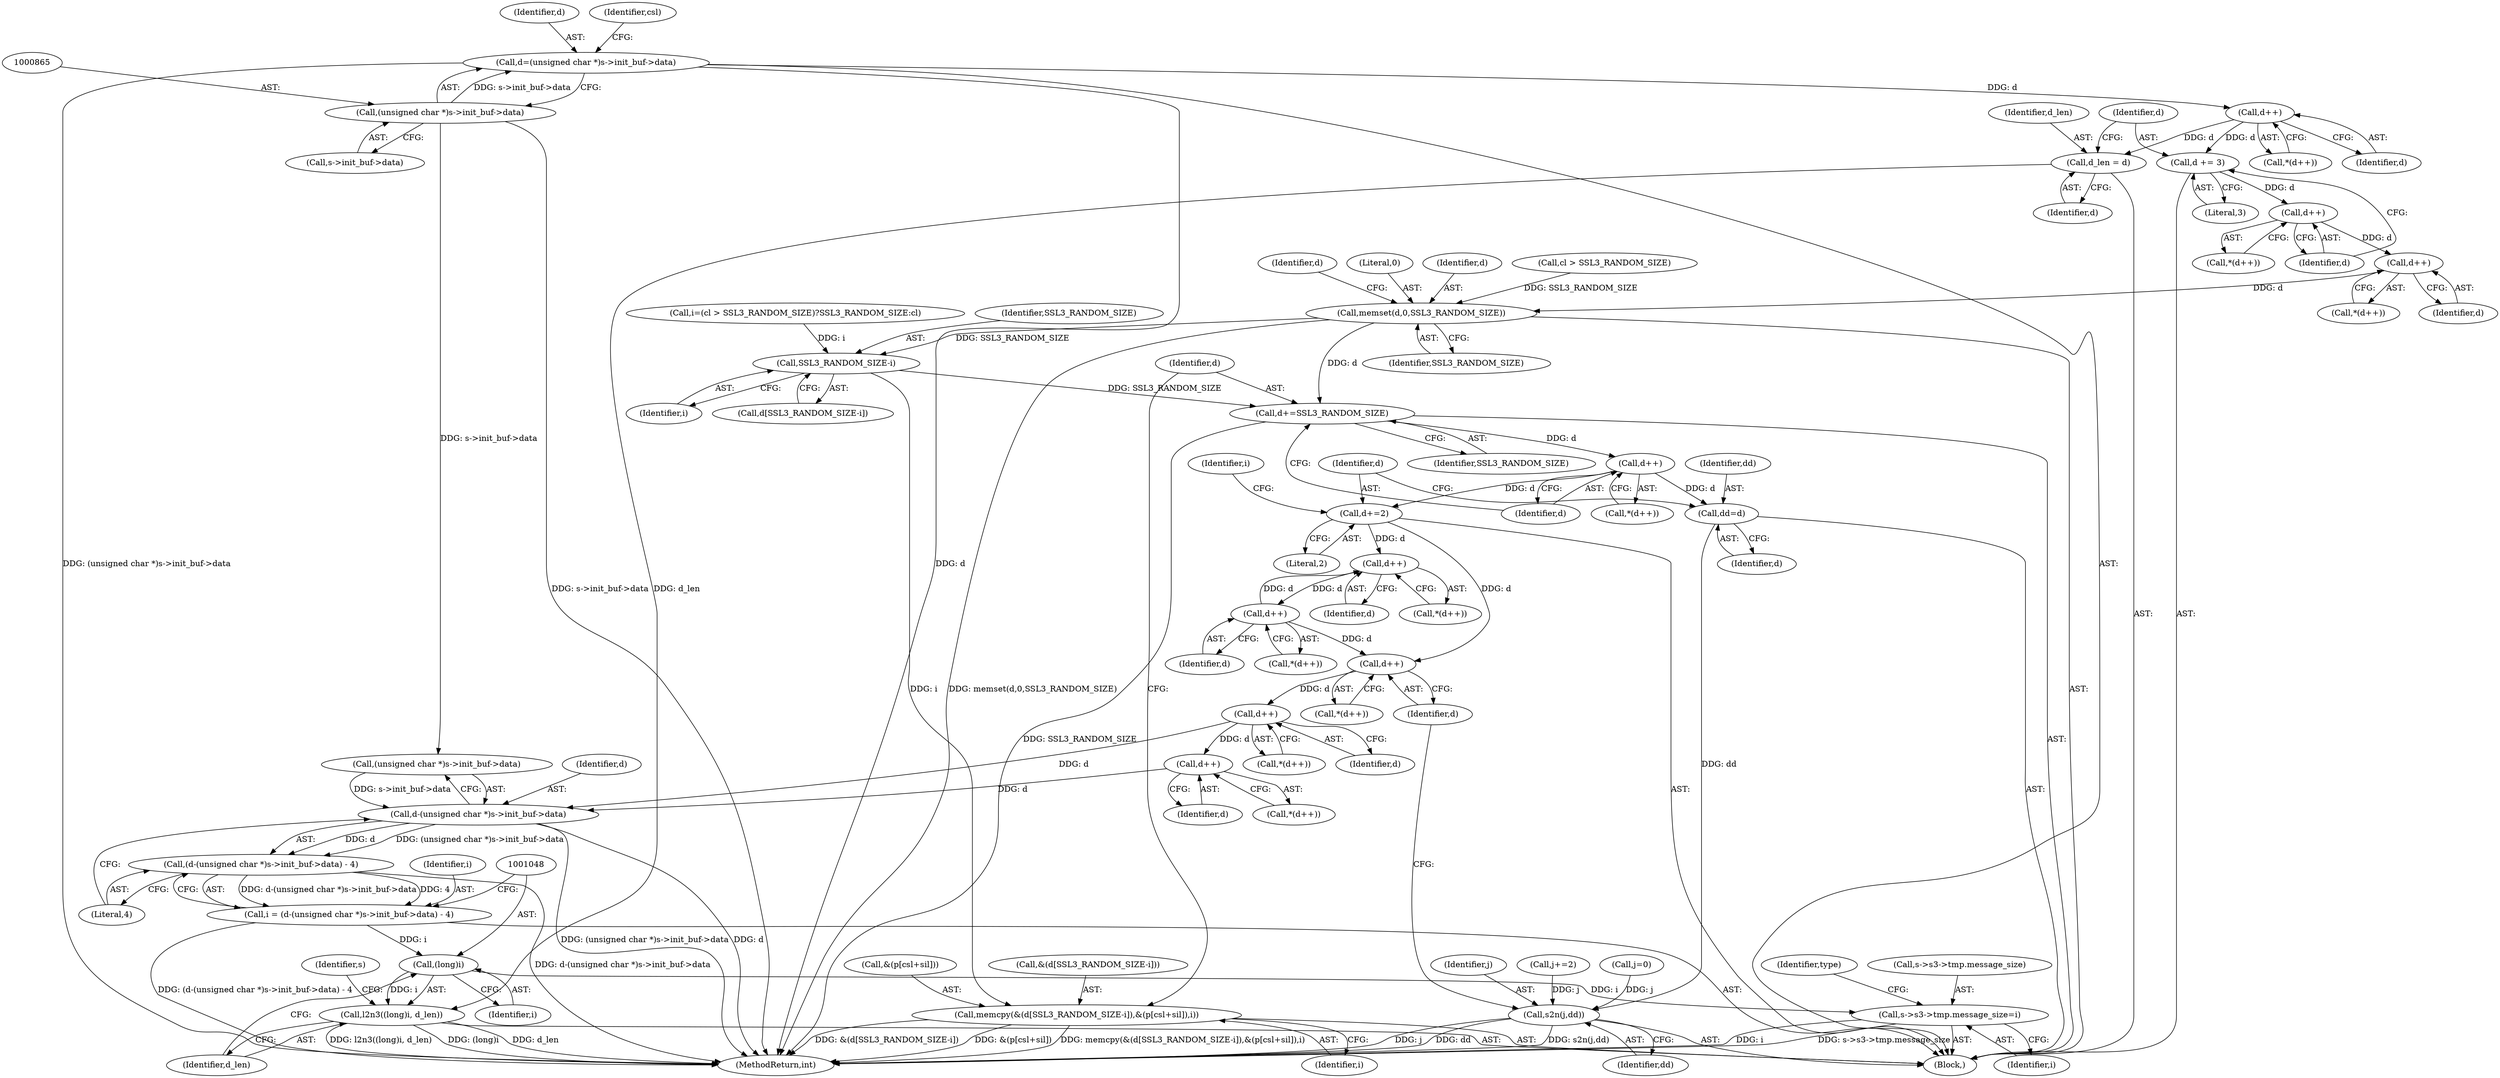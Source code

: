 digraph "0_openssl_392fa7a952e97d82eac6958c81ed1e256e6b8ca5@pointer" {
"1000862" [label="(Call,d=(unsigned char *)s->init_buf->data)"];
"1000864" [label="(Call,(unsigned char *)s->init_buf->data)"];
"1000890" [label="(Call,d++)"];
"1000893" [label="(Call,d_len = d)"];
"1001046" [label="(Call,l2n3((long)i, d_len))"];
"1000896" [label="(Call,d += 3)"];
"1000901" [label="(Call,d++)"];
"1000906" [label="(Call,d++)"];
"1000919" [label="(Call,memset(d,0,SSL3_RANDOM_SIZE))"];
"1000927" [label="(Call,SSL3_RANDOM_SIZE-i)"];
"1000923" [label="(Call,memcpy(&(d[SSL3_RANDOM_SIZE-i]),&(p[csl+sil]),i))"];
"1000937" [label="(Call,d+=SSL3_RANDOM_SIZE)"];
"1000942" [label="(Call,d++)"];
"1000948" [label="(Call,dd=d)"];
"1000993" [label="(Call,s2n(j,dd))"];
"1000951" [label="(Call,d+=2)"];
"1000974" [label="(Call,d++)"];
"1000983" [label="(Call,d++)"];
"1000998" [label="(Call,d++)"];
"1001003" [label="(Call,d++)"];
"1001028" [label="(Call,d++)"];
"1001036" [label="(Call,d-(unsigned char *)s->init_buf->data)"];
"1001035" [label="(Call,(d-(unsigned char *)s->init_buf->data) - 4)"];
"1001033" [label="(Call,i = (d-(unsigned char *)s->init_buf->data) - 4)"];
"1001047" [label="(Call,(long)i)"];
"1001069" [label="(Call,s->s3->tmp.message_size=i)"];
"1000902" [label="(Identifier,d)"];
"1001037" [label="(Identifier,d)"];
"1000894" [label="(Identifier,d_len)"];
"1000984" [label="(Identifier,d)"];
"1000956" [label="(Identifier,i)"];
"1000982" [label="(Call,*(d++))"];
"1001004" [label="(Identifier,d)"];
"1000942" [label="(Call,d++)"];
"1001028" [label="(Call,d++)"];
"1001080" [label="(Identifier,type)"];
"1000896" [label="(Call,d += 3)"];
"1000890" [label="(Call,d++)"];
"1000919" [label="(Call,memset(d,0,SSL3_RANDOM_SIZE))"];
"1000897" [label="(Identifier,d)"];
"1000921" [label="(Literal,0)"];
"1000937" [label="(Call,d+=SSL3_RANDOM_SIZE)"];
"1000930" [label="(Call,&(p[csl+sil]))"];
"1001003" [label="(Call,d++)"];
"1001070" [label="(Call,s->s3->tmp.message_size)"];
"1000907" [label="(Identifier,d)"];
"1000994" [label="(Identifier,j)"];
"1001055" [label="(Identifier,s)"];
"1000974" [label="(Call,d++)"];
"1000922" [label="(Identifier,SSL3_RANDOM_SIZE)"];
"1000952" [label="(Identifier,d)"];
"1000925" [label="(Call,d[SSL3_RANDOM_SIZE-i])"];
"1000862" [label="(Call,d=(unsigned char *)s->init_buf->data)"];
"1000927" [label="(Call,SSL3_RANDOM_SIZE-i)"];
"1000864" [label="(Call,(unsigned char *)s->init_buf->data)"];
"1000863" [label="(Identifier,d)"];
"1000948" [label="(Call,dd=d)"];
"1001036" [label="(Call,d-(unsigned char *)s->init_buf->data)"];
"1001077" [label="(Identifier,i)"];
"1001027" [label="(Call,*(d++))"];
"1000900" [label="(Call,*(d++))"];
"1000990" [label="(Call,j+=2)"];
"1000941" [label="(Call,*(d++))"];
"1000920" [label="(Identifier,d)"];
"1001033" [label="(Call,i = (d-(unsigned char *)s->init_buf->data) - 4)"];
"1000742" [label="(Block,)"];
"1000951" [label="(Call,d+=2)"];
"1000998" [label="(Call,d++)"];
"1000929" [label="(Identifier,i)"];
"1001035" [label="(Call,(d-(unsigned char *)s->init_buf->data) - 4)"];
"1001047" [label="(Call,(long)i)"];
"1001049" [label="(Identifier,i)"];
"1000911" [label="(Call,i=(cl > SSL3_RANDOM_SIZE)?SSL3_RANDOM_SIZE:cl)"];
"1000928" [label="(Identifier,SSL3_RANDOM_SIZE)"];
"1000945" [label="(Call,j=0)"];
"1001050" [label="(Identifier,d_len)"];
"1000866" [label="(Call,s->init_buf->data)"];
"1000949" [label="(Identifier,dd)"];
"1000953" [label="(Literal,2)"];
"1000891" [label="(Identifier,d)"];
"1000997" [label="(Call,*(d++))"];
"1000983" [label="(Call,d++)"];
"1000895" [label="(Identifier,d)"];
"1001273" [label="(MethodReturn,int)"];
"1000939" [label="(Identifier,SSL3_RANDOM_SIZE)"];
"1000950" [label="(Identifier,d)"];
"1000938" [label="(Identifier,d)"];
"1001046" [label="(Call,l2n3((long)i, d_len))"];
"1000995" [label="(Identifier,dd)"];
"1001029" [label="(Identifier,d)"];
"1000898" [label="(Literal,3)"];
"1001034" [label="(Identifier,i)"];
"1000906" [label="(Call,d++)"];
"1000889" [label="(Call,*(d++))"];
"1000914" [label="(Call,cl > SSL3_RANDOM_SIZE)"];
"1000975" [label="(Identifier,d)"];
"1000905" [label="(Call,*(d++))"];
"1000893" [label="(Call,d_len = d)"];
"1000936" [label="(Identifier,i)"];
"1000943" [label="(Identifier,d)"];
"1000926" [label="(Identifier,d)"];
"1000973" [label="(Call,*(d++))"];
"1001002" [label="(Call,*(d++))"];
"1000993" [label="(Call,s2n(j,dd))"];
"1001045" [label="(Literal,4)"];
"1000874" [label="(Identifier,csl)"];
"1000924" [label="(Call,&(d[SSL3_RANDOM_SIZE-i]))"];
"1001038" [label="(Call,(unsigned char *)s->init_buf->data)"];
"1001069" [label="(Call,s->s3->tmp.message_size=i)"];
"1000923" [label="(Call,memcpy(&(d[SSL3_RANDOM_SIZE-i]),&(p[csl+sil]),i))"];
"1000999" [label="(Identifier,d)"];
"1000901" [label="(Call,d++)"];
"1000862" -> "1000742"  [label="AST: "];
"1000862" -> "1000864"  [label="CFG: "];
"1000863" -> "1000862"  [label="AST: "];
"1000864" -> "1000862"  [label="AST: "];
"1000874" -> "1000862"  [label="CFG: "];
"1000862" -> "1001273"  [label="DDG: (unsigned char *)s->init_buf->data"];
"1000862" -> "1001273"  [label="DDG: d"];
"1000864" -> "1000862"  [label="DDG: s->init_buf->data"];
"1000862" -> "1000890"  [label="DDG: d"];
"1000864" -> "1000866"  [label="CFG: "];
"1000865" -> "1000864"  [label="AST: "];
"1000866" -> "1000864"  [label="AST: "];
"1000864" -> "1001273"  [label="DDG: s->init_buf->data"];
"1000864" -> "1001038"  [label="DDG: s->init_buf->data"];
"1000890" -> "1000889"  [label="AST: "];
"1000890" -> "1000891"  [label="CFG: "];
"1000891" -> "1000890"  [label="AST: "];
"1000889" -> "1000890"  [label="CFG: "];
"1000890" -> "1000893"  [label="DDG: d"];
"1000890" -> "1000896"  [label="DDG: d"];
"1000893" -> "1000742"  [label="AST: "];
"1000893" -> "1000895"  [label="CFG: "];
"1000894" -> "1000893"  [label="AST: "];
"1000895" -> "1000893"  [label="AST: "];
"1000897" -> "1000893"  [label="CFG: "];
"1000893" -> "1001046"  [label="DDG: d_len"];
"1001046" -> "1000742"  [label="AST: "];
"1001046" -> "1001050"  [label="CFG: "];
"1001047" -> "1001046"  [label="AST: "];
"1001050" -> "1001046"  [label="AST: "];
"1001055" -> "1001046"  [label="CFG: "];
"1001046" -> "1001273"  [label="DDG: (long)i"];
"1001046" -> "1001273"  [label="DDG: d_len"];
"1001046" -> "1001273"  [label="DDG: l2n3((long)i, d_len)"];
"1001047" -> "1001046"  [label="DDG: i"];
"1000896" -> "1000742"  [label="AST: "];
"1000896" -> "1000898"  [label="CFG: "];
"1000897" -> "1000896"  [label="AST: "];
"1000898" -> "1000896"  [label="AST: "];
"1000902" -> "1000896"  [label="CFG: "];
"1000896" -> "1000901"  [label="DDG: d"];
"1000901" -> "1000900"  [label="AST: "];
"1000901" -> "1000902"  [label="CFG: "];
"1000902" -> "1000901"  [label="AST: "];
"1000900" -> "1000901"  [label="CFG: "];
"1000901" -> "1000906"  [label="DDG: d"];
"1000906" -> "1000905"  [label="AST: "];
"1000906" -> "1000907"  [label="CFG: "];
"1000907" -> "1000906"  [label="AST: "];
"1000905" -> "1000906"  [label="CFG: "];
"1000906" -> "1000919"  [label="DDG: d"];
"1000919" -> "1000742"  [label="AST: "];
"1000919" -> "1000922"  [label="CFG: "];
"1000920" -> "1000919"  [label="AST: "];
"1000921" -> "1000919"  [label="AST: "];
"1000922" -> "1000919"  [label="AST: "];
"1000926" -> "1000919"  [label="CFG: "];
"1000919" -> "1001273"  [label="DDG: memset(d,0,SSL3_RANDOM_SIZE)"];
"1000914" -> "1000919"  [label="DDG: SSL3_RANDOM_SIZE"];
"1000919" -> "1000927"  [label="DDG: SSL3_RANDOM_SIZE"];
"1000919" -> "1000937"  [label="DDG: d"];
"1000927" -> "1000925"  [label="AST: "];
"1000927" -> "1000929"  [label="CFG: "];
"1000928" -> "1000927"  [label="AST: "];
"1000929" -> "1000927"  [label="AST: "];
"1000925" -> "1000927"  [label="CFG: "];
"1000911" -> "1000927"  [label="DDG: i"];
"1000927" -> "1000923"  [label="DDG: i"];
"1000927" -> "1000937"  [label="DDG: SSL3_RANDOM_SIZE"];
"1000923" -> "1000742"  [label="AST: "];
"1000923" -> "1000936"  [label="CFG: "];
"1000924" -> "1000923"  [label="AST: "];
"1000930" -> "1000923"  [label="AST: "];
"1000936" -> "1000923"  [label="AST: "];
"1000938" -> "1000923"  [label="CFG: "];
"1000923" -> "1001273"  [label="DDG: &(p[csl+sil])"];
"1000923" -> "1001273"  [label="DDG: memcpy(&(d[SSL3_RANDOM_SIZE-i]),&(p[csl+sil]),i)"];
"1000923" -> "1001273"  [label="DDG: &(d[SSL3_RANDOM_SIZE-i])"];
"1000937" -> "1000742"  [label="AST: "];
"1000937" -> "1000939"  [label="CFG: "];
"1000938" -> "1000937"  [label="AST: "];
"1000939" -> "1000937"  [label="AST: "];
"1000943" -> "1000937"  [label="CFG: "];
"1000937" -> "1001273"  [label="DDG: SSL3_RANDOM_SIZE"];
"1000937" -> "1000942"  [label="DDG: d"];
"1000942" -> "1000941"  [label="AST: "];
"1000942" -> "1000943"  [label="CFG: "];
"1000943" -> "1000942"  [label="AST: "];
"1000941" -> "1000942"  [label="CFG: "];
"1000942" -> "1000948"  [label="DDG: d"];
"1000942" -> "1000951"  [label="DDG: d"];
"1000948" -> "1000742"  [label="AST: "];
"1000948" -> "1000950"  [label="CFG: "];
"1000949" -> "1000948"  [label="AST: "];
"1000950" -> "1000948"  [label="AST: "];
"1000952" -> "1000948"  [label="CFG: "];
"1000948" -> "1000993"  [label="DDG: dd"];
"1000993" -> "1000742"  [label="AST: "];
"1000993" -> "1000995"  [label="CFG: "];
"1000994" -> "1000993"  [label="AST: "];
"1000995" -> "1000993"  [label="AST: "];
"1000999" -> "1000993"  [label="CFG: "];
"1000993" -> "1001273"  [label="DDG: s2n(j,dd)"];
"1000993" -> "1001273"  [label="DDG: j"];
"1000993" -> "1001273"  [label="DDG: dd"];
"1000990" -> "1000993"  [label="DDG: j"];
"1000945" -> "1000993"  [label="DDG: j"];
"1000951" -> "1000742"  [label="AST: "];
"1000951" -> "1000953"  [label="CFG: "];
"1000952" -> "1000951"  [label="AST: "];
"1000953" -> "1000951"  [label="AST: "];
"1000956" -> "1000951"  [label="CFG: "];
"1000951" -> "1000974"  [label="DDG: d"];
"1000951" -> "1000998"  [label="DDG: d"];
"1000974" -> "1000973"  [label="AST: "];
"1000974" -> "1000975"  [label="CFG: "];
"1000975" -> "1000974"  [label="AST: "];
"1000973" -> "1000974"  [label="CFG: "];
"1000983" -> "1000974"  [label="DDG: d"];
"1000974" -> "1000983"  [label="DDG: d"];
"1000983" -> "1000982"  [label="AST: "];
"1000983" -> "1000984"  [label="CFG: "];
"1000984" -> "1000983"  [label="AST: "];
"1000982" -> "1000983"  [label="CFG: "];
"1000983" -> "1000998"  [label="DDG: d"];
"1000998" -> "1000997"  [label="AST: "];
"1000998" -> "1000999"  [label="CFG: "];
"1000999" -> "1000998"  [label="AST: "];
"1000997" -> "1000998"  [label="CFG: "];
"1000998" -> "1001003"  [label="DDG: d"];
"1001003" -> "1001002"  [label="AST: "];
"1001003" -> "1001004"  [label="CFG: "];
"1001004" -> "1001003"  [label="AST: "];
"1001002" -> "1001003"  [label="CFG: "];
"1001003" -> "1001028"  [label="DDG: d"];
"1001003" -> "1001036"  [label="DDG: d"];
"1001028" -> "1001027"  [label="AST: "];
"1001028" -> "1001029"  [label="CFG: "];
"1001029" -> "1001028"  [label="AST: "];
"1001027" -> "1001028"  [label="CFG: "];
"1001028" -> "1001036"  [label="DDG: d"];
"1001036" -> "1001035"  [label="AST: "];
"1001036" -> "1001038"  [label="CFG: "];
"1001037" -> "1001036"  [label="AST: "];
"1001038" -> "1001036"  [label="AST: "];
"1001045" -> "1001036"  [label="CFG: "];
"1001036" -> "1001273"  [label="DDG: (unsigned char *)s->init_buf->data"];
"1001036" -> "1001273"  [label="DDG: d"];
"1001036" -> "1001035"  [label="DDG: d"];
"1001036" -> "1001035"  [label="DDG: (unsigned char *)s->init_buf->data"];
"1001038" -> "1001036"  [label="DDG: s->init_buf->data"];
"1001035" -> "1001033"  [label="AST: "];
"1001035" -> "1001045"  [label="CFG: "];
"1001045" -> "1001035"  [label="AST: "];
"1001033" -> "1001035"  [label="CFG: "];
"1001035" -> "1001273"  [label="DDG: d-(unsigned char *)s->init_buf->data"];
"1001035" -> "1001033"  [label="DDG: d-(unsigned char *)s->init_buf->data"];
"1001035" -> "1001033"  [label="DDG: 4"];
"1001033" -> "1000742"  [label="AST: "];
"1001034" -> "1001033"  [label="AST: "];
"1001048" -> "1001033"  [label="CFG: "];
"1001033" -> "1001273"  [label="DDG: (d-(unsigned char *)s->init_buf->data) - 4"];
"1001033" -> "1001047"  [label="DDG: i"];
"1001047" -> "1001049"  [label="CFG: "];
"1001048" -> "1001047"  [label="AST: "];
"1001049" -> "1001047"  [label="AST: "];
"1001050" -> "1001047"  [label="CFG: "];
"1001047" -> "1001069"  [label="DDG: i"];
"1001069" -> "1000742"  [label="AST: "];
"1001069" -> "1001077"  [label="CFG: "];
"1001070" -> "1001069"  [label="AST: "];
"1001077" -> "1001069"  [label="AST: "];
"1001080" -> "1001069"  [label="CFG: "];
"1001069" -> "1001273"  [label="DDG: i"];
"1001069" -> "1001273"  [label="DDG: s->s3->tmp.message_size"];
}
